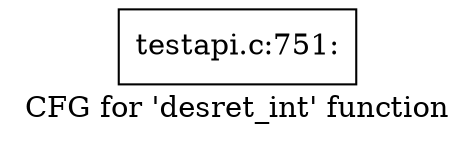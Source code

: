 digraph "CFG for 'desret_int' function" {
	label="CFG for 'desret_int' function";

	Node0x4047630 [shape=record,label="{testapi.c:751:}"];
}
